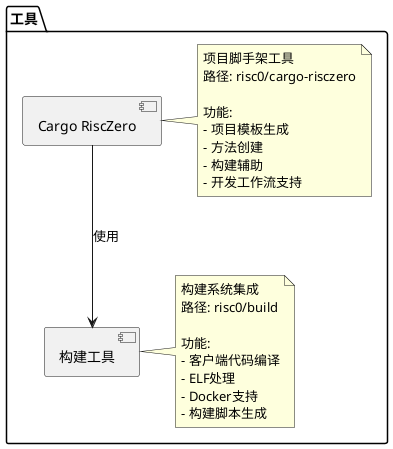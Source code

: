 @startuml 工具架构图

package "工具" {
  [Cargo RiscZero] as cargo_risczero
  [构建工具] as build
  
  note right of cargo_risczero
    项目脚手架工具
    路径: risc0/cargo-risczero
    
    功能:
    - 项目模板生成
    - 方法创建
    - 构建辅助
    - 开发工作流支持
  end note
  
  note right of build
    构建系统集成
    路径: risc0/build
    
    功能:
    - 客户端代码编译
    - ELF处理
    - Docker支持
    - 构建脚本生成
  end note
  
  ' 内部关系
  cargo_risczero --> build : 使用
}

@enduml